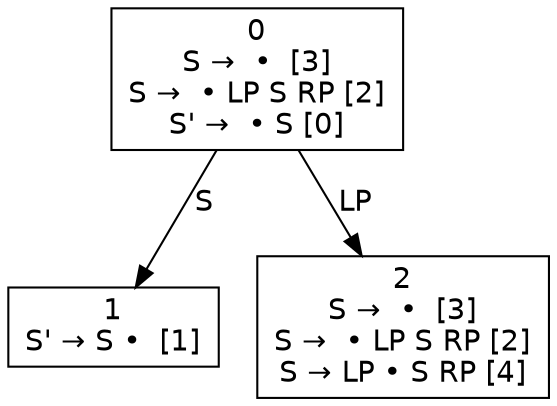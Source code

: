 digraph d{
node [fontname=Helvetica,shape=box];
edge [fontname=Helvetica];
n0 [label=<0<br />S →  •  [3]<br />S →  • LP S RP [2]<br />S' →  • S [0]>];
n1 [label=<1<br />S' → S •  [1]>];
n2 [label=<2<br />S →  •  [3]<br />S →  • LP S RP [2]<br />S → LP • S RP [4]>];
n0 -> n1 [label="S"];
n0 -> n2 [label="LP"];
}
